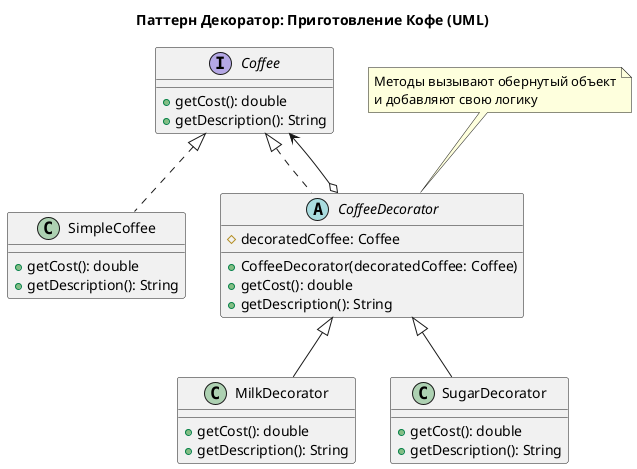 @startuml DecoratorPatternUML
title Паттерн Декоратор: Приготовление Кофе (UML)

interface Coffee {
    + getCost(): double
    + getDescription(): String
}

class SimpleCoffee {
    + getCost(): double
    + getDescription(): String
}

abstract class CoffeeDecorator {
    # decoratedCoffee: Coffee
    + CoffeeDecorator(decoratedCoffee: Coffee)
    + getCost(): double
    + getDescription(): String
}

class MilkDecorator {
    + getCost(): double
    + getDescription(): String
}

class SugarDecorator {
    + getCost(): double
    + getDescription(): String
}

Coffee <|.. SimpleCoffee
Coffee <|.. CoffeeDecorator
CoffeeDecorator <|-- MilkDecorator
CoffeeDecorator <|-- SugarDecorator
CoffeeDecorator o--> Coffee

note top of CoffeeDecorator
Методы вызывают обернутый объект
и добавляют свою логику
end note
@enduml